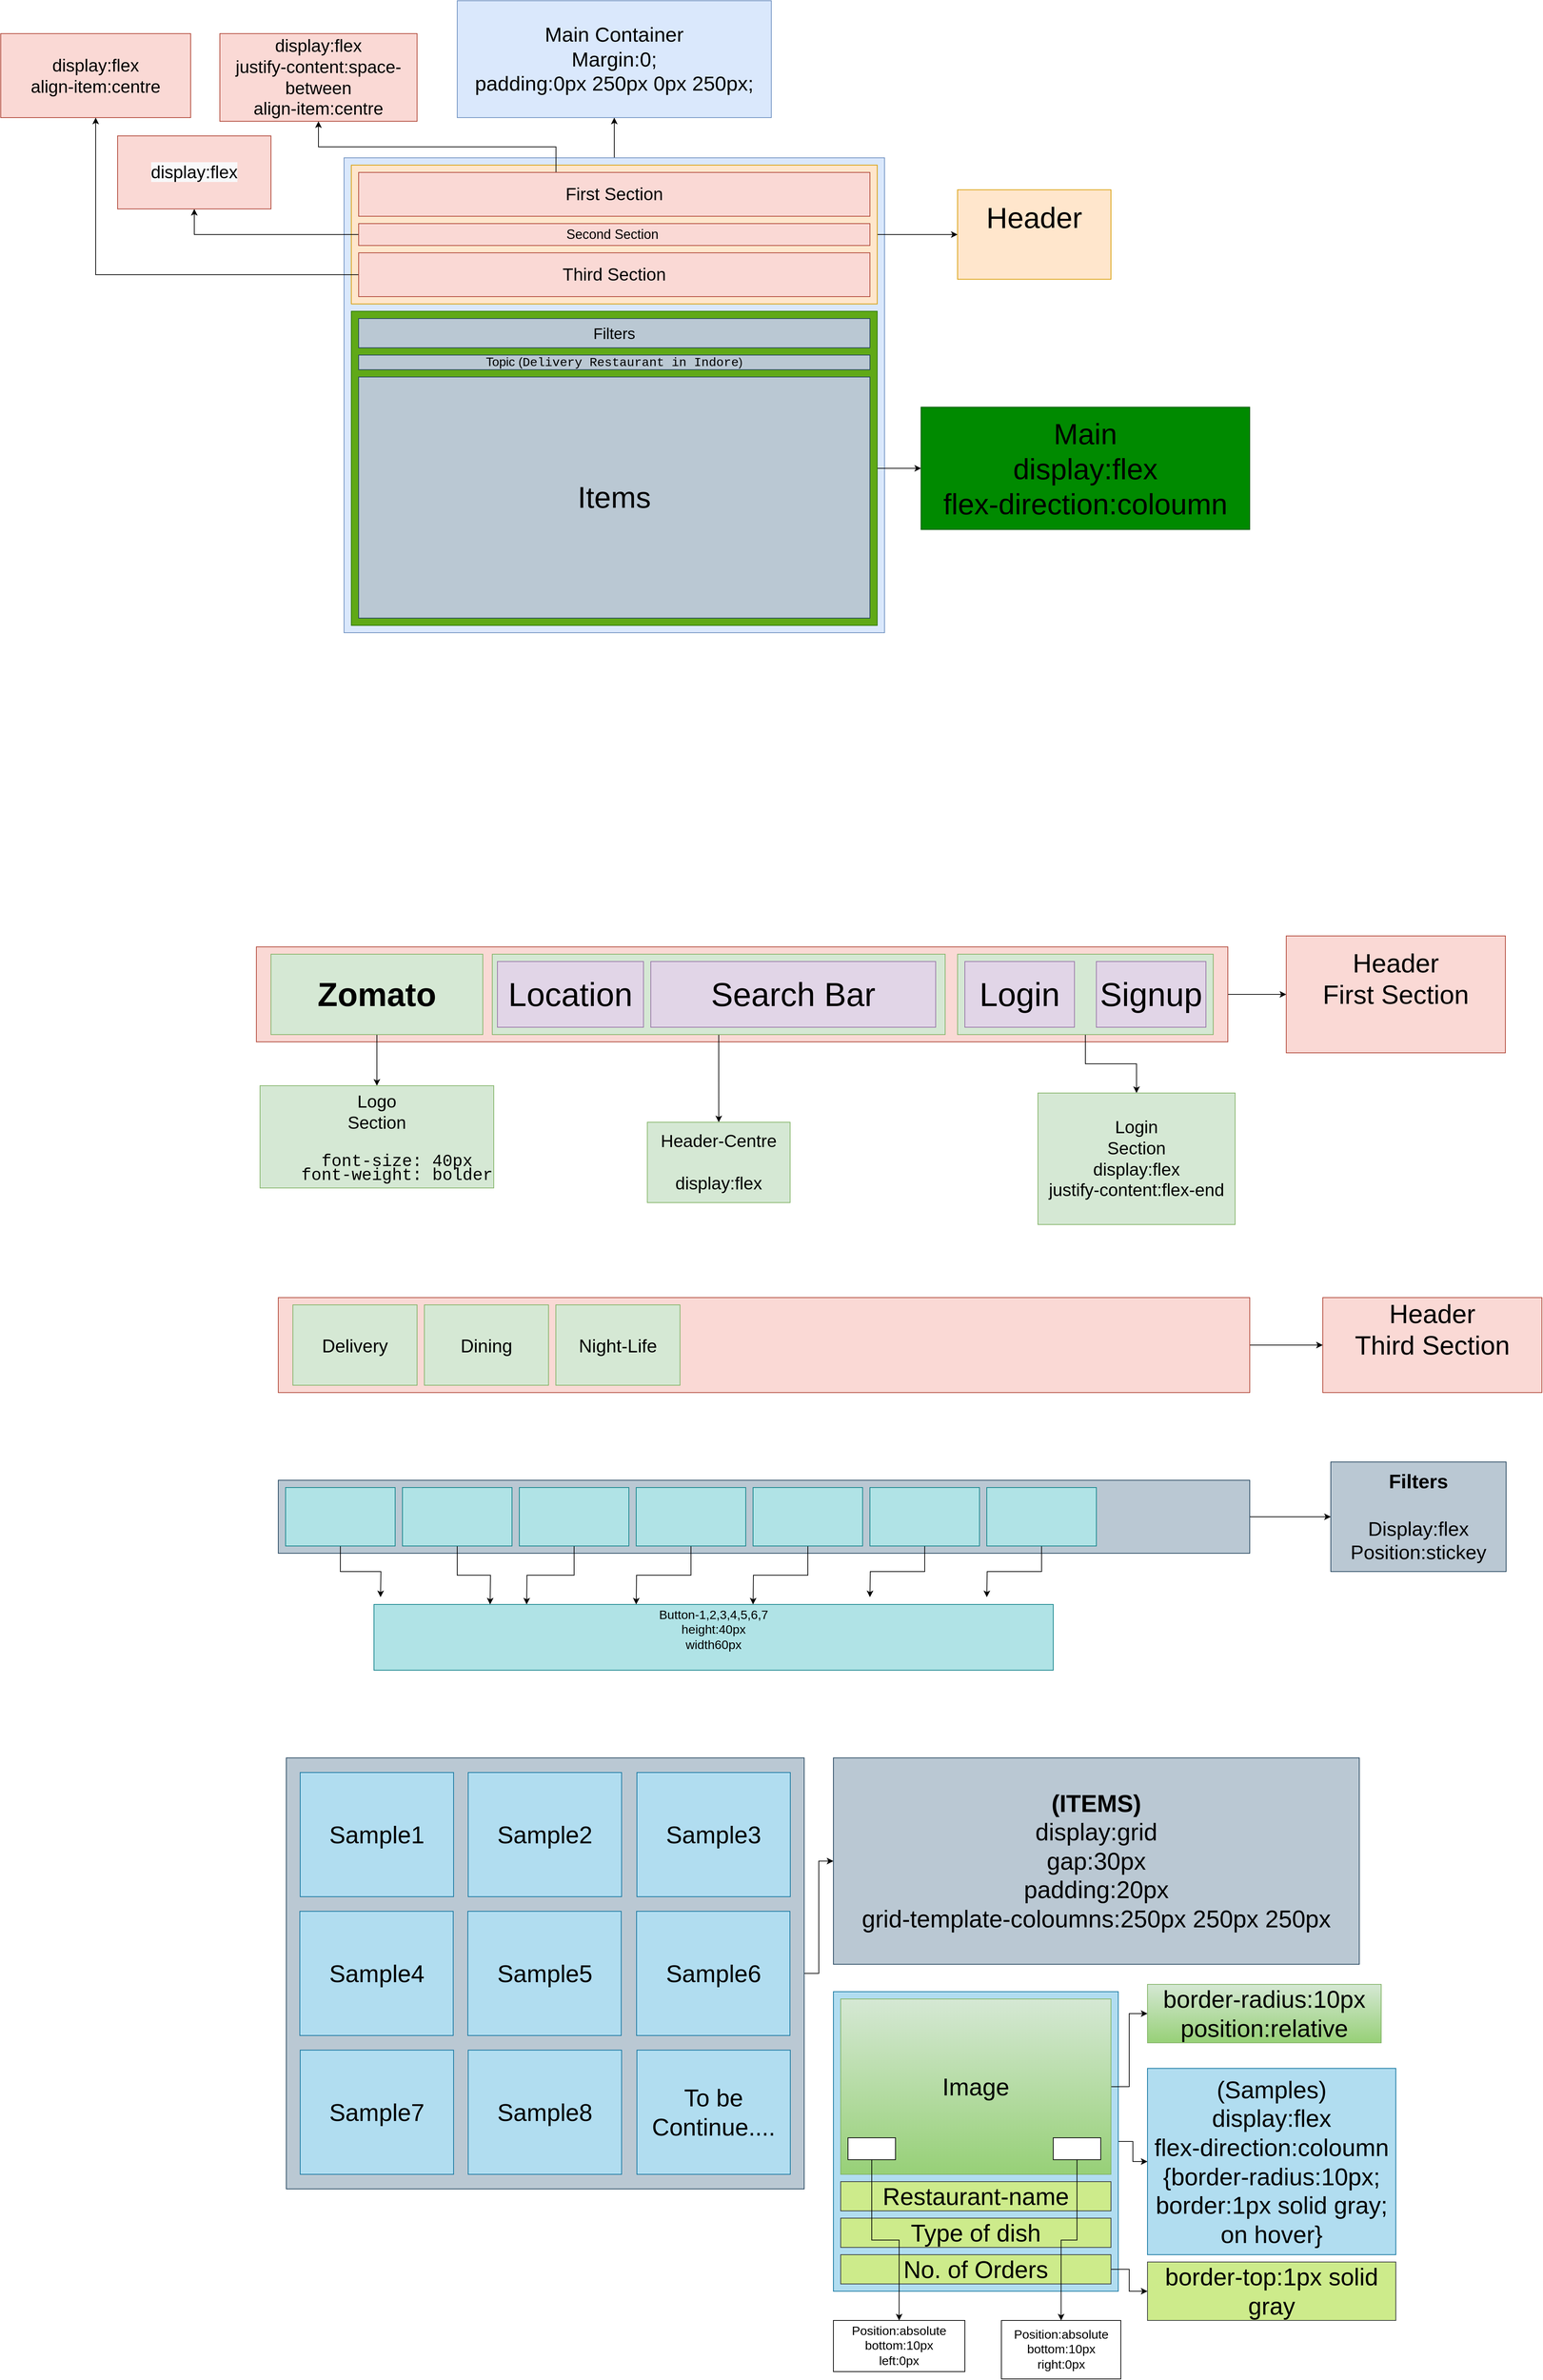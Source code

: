 <mxfile version="18.0.1" type="device"><diagram id="I2g7w4aTYmv8-tsleZh8" name="Page-1"><mxGraphModel dx="2402" dy="1911" grid="1" gridSize="10" guides="1" tooltips="1" connect="1" arrows="1" fold="1" page="1" pageScale="1" pageWidth="850" pageHeight="1100" math="0" shadow="0"><root><mxCell id="0"/><mxCell id="1" parent="0"/><mxCell id="k0lRmJQvDt0-P88YfrCd-26" value="" style="edgeStyle=orthogonalEdgeStyle;rounded=0;orthogonalLoop=1;jettySize=auto;html=1;fontSize=40;" parent="1" source="k0lRmJQvDt0-P88YfrCd-1" target="k0lRmJQvDt0-P88YfrCd-25" edge="1"><mxGeometry relative="1" as="geometry"/></mxCell><mxCell id="k0lRmJQvDt0-P88YfrCd-1" value="" style="rounded=0;whiteSpace=wrap;html=1;fillColor=#dae8fc;strokeColor=#6c8ebf;" parent="1" vertex="1"><mxGeometry x="170" y="110" width="740" height="650" as="geometry"/></mxCell><mxCell id="k0lRmJQvDt0-P88YfrCd-22" value="" style="edgeStyle=orthogonalEdgeStyle;rounded=0;orthogonalLoop=1;jettySize=auto;html=1;fontSize=40;" parent="1" source="k0lRmJQvDt0-P88YfrCd-2" target="k0lRmJQvDt0-P88YfrCd-21" edge="1"><mxGeometry relative="1" as="geometry"/></mxCell><mxCell id="k0lRmJQvDt0-P88YfrCd-2" value="" style="rounded=0;whiteSpace=wrap;html=1;fillColor=#ffe6cc;strokeColor=#d79b00;" parent="1" vertex="1"><mxGeometry x="180" y="120" width="720" height="190" as="geometry"/></mxCell><mxCell id="k0lRmJQvDt0-P88YfrCd-18" value="" style="edgeStyle=orthogonalEdgeStyle;rounded=0;orthogonalLoop=1;jettySize=auto;html=1;fontSize=40;" parent="1" source="k0lRmJQvDt0-P88YfrCd-3" target="k0lRmJQvDt0-P88YfrCd-17" edge="1"><mxGeometry relative="1" as="geometry"/></mxCell><mxCell id="k0lRmJQvDt0-P88YfrCd-3" value="" style="rounded=0;whiteSpace=wrap;html=1;fillColor=#60a917;strokeColor=#2D7600;fontColor=#ffffff;" parent="1" vertex="1"><mxGeometry x="180" y="320" width="720" height="430" as="geometry"/></mxCell><mxCell id="b_fzYCE3SWWyW0oN0Fh3-9" value="" style="edgeStyle=orthogonalEdgeStyle;rounded=0;orthogonalLoop=1;jettySize=auto;html=1;fontSize=24;exitX=0.386;exitY=0;exitDx=0;exitDy=0;exitPerimeter=0;" parent="1" source="k0lRmJQvDt0-P88YfrCd-6" target="b_fzYCE3SWWyW0oN0Fh3-8" edge="1"><mxGeometry relative="1" as="geometry"/></mxCell><mxCell id="k0lRmJQvDt0-P88YfrCd-6" value="&lt;span style=&quot;font-size: 24px&quot;&gt;First Section&lt;/span&gt;" style="rounded=0;whiteSpace=wrap;html=1;fillColor=#fad9d5;strokeColor=#ae4132;" parent="1" vertex="1"><mxGeometry x="190" y="130" width="700" height="60" as="geometry"/></mxCell><mxCell id="b_fzYCE3SWWyW0oN0Fh3-11" value="" style="edgeStyle=orthogonalEdgeStyle;rounded=0;orthogonalLoop=1;jettySize=auto;html=1;fontSize=24;" parent="1" source="k0lRmJQvDt0-P88YfrCd-7" target="b_fzYCE3SWWyW0oN0Fh3-10" edge="1"><mxGeometry relative="1" as="geometry"/></mxCell><mxCell id="k0lRmJQvDt0-P88YfrCd-7" value="&lt;font style=&quot;font-size: 18px&quot;&gt;Second Section&amp;nbsp;&lt;/font&gt;" style="rounded=0;whiteSpace=wrap;html=1;fillColor=#fad9d5;strokeColor=#ae4132;" parent="1" vertex="1"><mxGeometry x="190" y="200" width="700" height="30" as="geometry"/></mxCell><mxCell id="b_fzYCE3SWWyW0oN0Fh3-13" value="" style="edgeStyle=orthogonalEdgeStyle;rounded=0;orthogonalLoop=1;jettySize=auto;html=1;fontSize=24;" parent="1" source="k0lRmJQvDt0-P88YfrCd-8" target="b_fzYCE3SWWyW0oN0Fh3-12" edge="1"><mxGeometry relative="1" as="geometry"/></mxCell><mxCell id="k0lRmJQvDt0-P88YfrCd-8" value="&lt;span style=&quot;font-size: 24px&quot;&gt;Third Section&lt;/span&gt;" style="rounded=0;whiteSpace=wrap;html=1;fillColor=#fad9d5;strokeColor=#ae4132;" parent="1" vertex="1"><mxGeometry x="190" y="240" width="700" height="60" as="geometry"/></mxCell><mxCell id="k0lRmJQvDt0-P88YfrCd-9" value="&lt;span style=&quot;font-size: 21px&quot;&gt;Filters&lt;/span&gt;" style="rounded=0;whiteSpace=wrap;html=1;fillColor=#bac8d3;strokeColor=#23445d;" parent="1" vertex="1"><mxGeometry x="190" y="330" width="700" height="40" as="geometry"/></mxCell><mxCell id="k0lRmJQvDt0-P88YfrCd-10" value="&lt;font style=&quot;font-size: 17px&quot;&gt;Topic (&lt;span style=&quot;font-family: &amp;#34;consolas&amp;#34; , &amp;#34;courier new&amp;#34; , monospace&quot;&gt;Delivery Restaurant in Indore&lt;/span&gt;&lt;/font&gt;&lt;span style=&quot;font-size: 16px&quot;&gt;)&lt;/span&gt;" style="rounded=0;whiteSpace=wrap;html=1;fillColor=#bac8d3;strokeColor=#23445d;" parent="1" vertex="1"><mxGeometry x="190" y="380" width="700" height="20" as="geometry"/></mxCell><mxCell id="k0lRmJQvDt0-P88YfrCd-11" value="&lt;font style=&quot;font-size: 41px&quot;&gt;Items&lt;/font&gt;" style="rounded=0;whiteSpace=wrap;html=1;fillColor=#bac8d3;strokeColor=#23445d;" parent="1" vertex="1"><mxGeometry x="190" y="410" width="700" height="330" as="geometry"/></mxCell><mxCell id="k0lRmJQvDt0-P88YfrCd-17" value="&lt;span style=&quot;font-size: 40px&quot;&gt;&lt;font color=&quot;#000000&quot;&gt;Main&lt;br&gt;display:flex&lt;br&gt;flex-direction:coloumn&lt;/font&gt;&lt;br&gt;&lt;/span&gt;" style="whiteSpace=wrap;html=1;fillColor=#008a00;strokeColor=#005700;rounded=0;fontColor=#ffffff;" parent="1" vertex="1"><mxGeometry x="960" y="451.25" width="450" height="167.5" as="geometry"/></mxCell><mxCell id="k0lRmJQvDt0-P88YfrCd-21" value="&lt;span style=&quot;font-size: 40px&quot;&gt;Header&lt;br&gt;&lt;/span&gt;&lt;span style=&quot;font-size: 40px&quot;&gt;&lt;br&gt;&lt;/span&gt;" style="whiteSpace=wrap;html=1;fillColor=#ffe6cc;strokeColor=#d79b00;rounded=0;" parent="1" vertex="1"><mxGeometry x="1010" y="153.75" width="210" height="122.5" as="geometry"/></mxCell><mxCell id="k0lRmJQvDt0-P88YfrCd-25" value="&lt;span style=&quot;font-size: 28px&quot;&gt;Main Container&lt;br&gt;Margin:0;&lt;br&gt;padding:0px 250px 0px 250px;&lt;br&gt;&lt;/span&gt;" style="whiteSpace=wrap;html=1;fillColor=#dae8fc;strokeColor=#6c8ebf;rounded=0;" parent="1" vertex="1"><mxGeometry x="325" y="-105" width="430" height="160" as="geometry"/></mxCell><mxCell id="b_fzYCE3SWWyW0oN0Fh3-8" value="&lt;span style=&quot;font-size: 24px&quot;&gt;display:flex&lt;br&gt;justify-content:space-between&lt;br&gt;align-item:centre&lt;br&gt;&lt;/span&gt;" style="whiteSpace=wrap;html=1;fillColor=#fad9d5;strokeColor=#ae4132;rounded=0;" parent="1" vertex="1"><mxGeometry y="-60" width="270" height="120" as="geometry"/></mxCell><mxCell id="b_fzYCE3SWWyW0oN0Fh3-10" value="&#10;&#10;&lt;span style=&quot;color: rgb(0, 0, 0); font-family: helvetica; font-size: 24px; font-style: normal; font-weight: 400; letter-spacing: normal; text-align: center; text-indent: 0px; text-transform: none; word-spacing: 0px; background-color: rgb(248, 249, 250); display: inline; float: none;&quot;&gt;display:flex&lt;/span&gt;&#10;&#10;" style="whiteSpace=wrap;html=1;fillColor=#fad9d5;strokeColor=#ae4132;rounded=0;" parent="1" vertex="1"><mxGeometry x="-140" y="80" width="210" height="100" as="geometry"/></mxCell><mxCell id="b_fzYCE3SWWyW0oN0Fh3-12" value="&lt;span style=&quot;font-size: 24px&quot;&gt;display:flex&lt;br&gt;align-item:centre&lt;br&gt;&lt;/span&gt;" style="whiteSpace=wrap;html=1;fillColor=#fad9d5;strokeColor=#ae4132;rounded=0;" parent="1" vertex="1"><mxGeometry x="-300" y="-60" width="260" height="115" as="geometry"/></mxCell><mxCell id="b_fzYCE3SWWyW0oN0Fh3-19" value="" style="edgeStyle=orthogonalEdgeStyle;rounded=0;orthogonalLoop=1;jettySize=auto;html=1;fontSize=24;" parent="1" source="b_fzYCE3SWWyW0oN0Fh3-14" target="b_fzYCE3SWWyW0oN0Fh3-18" edge="1"><mxGeometry relative="1" as="geometry"/></mxCell><mxCell id="b_fzYCE3SWWyW0oN0Fh3-14" value="&lt;span style=&quot;font-size: 24px&quot;&gt;First Section&lt;/span&gt;" style="rounded=0;whiteSpace=wrap;html=1;fillColor=#fad9d5;strokeColor=#ae4132;" parent="1" vertex="1"><mxGeometry x="50" y="1190" width="1330" height="130" as="geometry"/></mxCell><mxCell id="b_fzYCE3SWWyW0oN0Fh3-25" value="" style="edgeStyle=orthogonalEdgeStyle;rounded=0;orthogonalLoop=1;jettySize=auto;html=1;fontSize=36;" parent="1" source="b_fzYCE3SWWyW0oN0Fh3-15" target="b_fzYCE3SWWyW0oN0Fh3-24" edge="1"><mxGeometry relative="1" as="geometry"/></mxCell><mxCell id="b_fzYCE3SWWyW0oN0Fh3-15" value="&lt;b&gt;&lt;font style=&quot;font-size: 45px&quot;&gt;Zomato&lt;/font&gt;&lt;/b&gt;" style="rounded=0;whiteSpace=wrap;html=1;fontSize=24;fillColor=#d5e8d4;strokeColor=#82b366;" parent="1" vertex="1"><mxGeometry x="70" y="1200" width="290" height="110" as="geometry"/></mxCell><mxCell id="b_fzYCE3SWWyW0oN0Fh3-23" value="" style="edgeStyle=orthogonalEdgeStyle;rounded=0;orthogonalLoop=1;jettySize=auto;html=1;fontSize=36;" parent="1" source="b_fzYCE3SWWyW0oN0Fh3-16" target="b_fzYCE3SWWyW0oN0Fh3-22" edge="1"><mxGeometry relative="1" as="geometry"/></mxCell><mxCell id="b_fzYCE3SWWyW0oN0Fh3-16" value="" style="rounded=0;whiteSpace=wrap;html=1;fontSize=24;fillColor=#d5e8d4;strokeColor=#82b366;" parent="1" vertex="1"><mxGeometry x="373" y="1200" width="620" height="110" as="geometry"/></mxCell><mxCell id="b_fzYCE3SWWyW0oN0Fh3-21" value="" style="edgeStyle=orthogonalEdgeStyle;rounded=0;orthogonalLoop=1;jettySize=auto;html=1;fontSize=36;" parent="1" source="b_fzYCE3SWWyW0oN0Fh3-17" target="b_fzYCE3SWWyW0oN0Fh3-20" edge="1"><mxGeometry relative="1" as="geometry"/></mxCell><mxCell id="b_fzYCE3SWWyW0oN0Fh3-17" value="" style="rounded=0;whiteSpace=wrap;html=1;fontSize=24;fillColor=#d5e8d4;strokeColor=#82b366;" parent="1" vertex="1"><mxGeometry x="1010" y="1200" width="350" height="110" as="geometry"/></mxCell><mxCell id="b_fzYCE3SWWyW0oN0Fh3-18" value="&lt;font style=&quot;font-size: 36px&quot;&gt;Header&lt;br&gt;First Section&lt;br&gt;&lt;br&gt;&lt;/font&gt;" style="whiteSpace=wrap;html=1;fillColor=#fad9d5;strokeColor=#ae4132;rounded=0;" parent="1" vertex="1"><mxGeometry x="1460" y="1175" width="300" height="160" as="geometry"/></mxCell><mxCell id="b_fzYCE3SWWyW0oN0Fh3-20" value="&lt;span&gt;Login&lt;br&gt;Section&lt;br&gt;display:flex&lt;br&gt;justify-content:flex-end&lt;br&gt;&lt;/span&gt;" style="whiteSpace=wrap;html=1;fontSize=24;fillColor=#d5e8d4;strokeColor=#82b366;rounded=0;" parent="1" vertex="1"><mxGeometry x="1120" y="1390" width="270" height="180" as="geometry"/></mxCell><mxCell id="b_fzYCE3SWWyW0oN0Fh3-22" value="&lt;span&gt;Header-Centre&lt;br&gt;&lt;br&gt;display:flex&lt;br&gt;&lt;/span&gt;" style="whiteSpace=wrap;html=1;fontSize=24;fillColor=#d5e8d4;strokeColor=#82b366;rounded=0;" parent="1" vertex="1"><mxGeometry x="585.25" y="1430" width="195.5" height="110" as="geometry"/></mxCell><mxCell id="b_fzYCE3SWWyW0oN0Fh3-24" value="Logo&lt;br&gt;Section&lt;br&gt;&lt;font style=&quot;font-size: 23px&quot;&gt;&lt;br&gt;&lt;/font&gt;&lt;div style=&quot;font-family: &amp;#34;consolas&amp;#34; , &amp;#34;courier new&amp;#34; , monospace ; line-height: 19px ; font-size: 23px&quot;&gt;&lt;div&gt;&lt;/div&gt;&lt;div&gt;&lt;font style=&quot;font-size: 23px&quot;&gt;&amp;nbsp; &amp;nbsp; font-size: 40px&lt;/font&gt;&lt;/div&gt;&lt;div&gt;&lt;font style=&quot;font-size: 23px&quot;&gt;&amp;nbsp; &amp;nbsp; font-weight: bolder&lt;/font&gt;&lt;/div&gt;&lt;/div&gt;" style="whiteSpace=wrap;html=1;fontSize=24;fillColor=#d5e8d4;strokeColor=#82b366;rounded=0;" parent="1" vertex="1"><mxGeometry x="55" y="1380" width="320" height="140" as="geometry"/></mxCell><mxCell id="b_fzYCE3SWWyW0oN0Fh3-26" value="Location" style="rounded=0;whiteSpace=wrap;html=1;fontSize=45;fillColor=#e1d5e7;strokeColor=#9673a6;" parent="1" vertex="1"><mxGeometry x="380" y="1210" width="200" height="90" as="geometry"/></mxCell><mxCell id="b_fzYCE3SWWyW0oN0Fh3-27" value="Search Bar" style="rounded=0;whiteSpace=wrap;html=1;fontSize=45;fillColor=#e1d5e7;strokeColor=#9673a6;" parent="1" vertex="1"><mxGeometry x="590" y="1210" width="390" height="90" as="geometry"/></mxCell><mxCell id="b_fzYCE3SWWyW0oN0Fh3-28" value="Login" style="rounded=0;whiteSpace=wrap;html=1;fontSize=45;fillColor=#e1d5e7;strokeColor=#9673a6;" parent="1" vertex="1"><mxGeometry x="1020" y="1210" width="150" height="90" as="geometry"/></mxCell><mxCell id="b_fzYCE3SWWyW0oN0Fh3-29" value="Signup" style="rounded=0;whiteSpace=wrap;html=1;fontSize=45;fillColor=#e1d5e7;strokeColor=#9673a6;" parent="1" vertex="1"><mxGeometry x="1200" y="1210" width="150" height="90" as="geometry"/></mxCell><mxCell id="b_fzYCE3SWWyW0oN0Fh3-31" value="" style="edgeStyle=orthogonalEdgeStyle;rounded=0;orthogonalLoop=1;jettySize=auto;html=1;fontSize=24;" parent="1" edge="1"><mxGeometry relative="1" as="geometry"><mxPoint x="1467.5" y="1705" as="targetPoint"/></mxGeometry></mxCell><mxCell id="b_fzYCE3SWWyW0oN0Fh3-34" value="" style="edgeStyle=orthogonalEdgeStyle;rounded=0;orthogonalLoop=1;jettySize=auto;html=1;fontSize=24;" parent="1" source="b_fzYCE3SWWyW0oN0Fh3-35" target="b_fzYCE3SWWyW0oN0Fh3-36" edge="1"><mxGeometry relative="1" as="geometry"/></mxCell><mxCell id="b_fzYCE3SWWyW0oN0Fh3-35" value="" style="rounded=0;whiteSpace=wrap;html=1;fillColor=#fad9d5;strokeColor=#ae4132;" parent="1" vertex="1"><mxGeometry x="80" y="1670" width="1330" height="130" as="geometry"/></mxCell><mxCell id="b_fzYCE3SWWyW0oN0Fh3-36" value="&lt;font style=&quot;font-size: 36px&quot;&gt;Header&lt;br&gt;Third Section&lt;br&gt;&lt;br&gt;&lt;/font&gt;" style="whiteSpace=wrap;html=1;fillColor=#fad9d5;strokeColor=#ae4132;rounded=0;" parent="1" vertex="1"><mxGeometry x="1510" y="1670" width="300" height="130" as="geometry"/></mxCell><mxCell id="b_fzYCE3SWWyW0oN0Fh3-37" value="Delivery" style="rounded=0;whiteSpace=wrap;html=1;labelBackgroundColor=none;fontSize=25;fillColor=#d5e8d4;strokeColor=#82b366;" parent="1" vertex="1"><mxGeometry x="100" y="1680" width="170" height="110" as="geometry"/></mxCell><mxCell id="b_fzYCE3SWWyW0oN0Fh3-38" value="Dining" style="rounded=0;whiteSpace=wrap;html=1;labelBackgroundColor=none;fontSize=25;fillColor=#d5e8d4;strokeColor=#82b366;" parent="1" vertex="1"><mxGeometry x="280" y="1680" width="170" height="110" as="geometry"/></mxCell><mxCell id="b_fzYCE3SWWyW0oN0Fh3-39" value="Night-Life" style="rounded=0;whiteSpace=wrap;html=1;labelBackgroundColor=none;fontSize=25;fillColor=#d5e8d4;strokeColor=#82b366;" parent="1" vertex="1"><mxGeometry x="460" y="1680" width="170" height="110" as="geometry"/></mxCell><mxCell id="b_fzYCE3SWWyW0oN0Fh3-43" value="" style="edgeStyle=orthogonalEdgeStyle;rounded=0;orthogonalLoop=1;jettySize=auto;html=1;fontSize=25;fontColor=#000000;" parent="1" source="b_fzYCE3SWWyW0oN0Fh3-41" target="b_fzYCE3SWWyW0oN0Fh3-42" edge="1"><mxGeometry relative="1" as="geometry"/></mxCell><mxCell id="b_fzYCE3SWWyW0oN0Fh3-41" value="" style="rounded=0;whiteSpace=wrap;html=1;labelBackgroundColor=none;fontSize=25;fillColor=#bac8d3;strokeColor=#23445d;" parent="1" vertex="1"><mxGeometry x="80" y="1920" width="1330" height="100" as="geometry"/></mxCell><mxCell id="b_fzYCE3SWWyW0oN0Fh3-42" value="&lt;font style=&quot;font-size: 27px&quot;&gt;&lt;b&gt;Filters&lt;/b&gt;&lt;br&gt;&lt;br&gt;Display:flex&lt;br&gt;Position:stickey&lt;br&gt;&lt;/font&gt;" style="whiteSpace=wrap;html=1;fontSize=25;fillColor=#bac8d3;strokeColor=#23445d;rounded=0;labelBackgroundColor=none;" parent="1" vertex="1"><mxGeometry x="1521" y="1895" width="240" height="150" as="geometry"/></mxCell><mxCell id="b_fzYCE3SWWyW0oN0Fh3-60" style="edgeStyle=orthogonalEdgeStyle;rounded=0;orthogonalLoop=1;jettySize=auto;html=1;fontSize=17;fontColor=#000000;" parent="1" source="b_fzYCE3SWWyW0oN0Fh3-44" edge="1"><mxGeometry relative="1" as="geometry"><mxPoint x="220" y="2080" as="targetPoint"/></mxGeometry></mxCell><mxCell id="b_fzYCE3SWWyW0oN0Fh3-44" value="" style="rounded=0;whiteSpace=wrap;html=1;labelBackgroundColor=none;fontSize=17;fillColor=#b0e3e6;strokeColor=#0e8088;" parent="1" vertex="1"><mxGeometry x="90" y="1930" width="150" height="80" as="geometry"/></mxCell><mxCell id="b_fzYCE3SWWyW0oN0Fh3-54" style="edgeStyle=orthogonalEdgeStyle;rounded=0;orthogonalLoop=1;jettySize=auto;html=1;fontSize=17;fontColor=#000000;" parent="1" source="b_fzYCE3SWWyW0oN0Fh3-45" edge="1"><mxGeometry relative="1" as="geometry"><mxPoint x="370" y="2090" as="targetPoint"/></mxGeometry></mxCell><mxCell id="b_fzYCE3SWWyW0oN0Fh3-45" value="" style="rounded=0;whiteSpace=wrap;html=1;labelBackgroundColor=none;fontSize=17;fillColor=#b0e3e6;strokeColor=#0e8088;" parent="1" vertex="1"><mxGeometry x="250" y="1930" width="150" height="80" as="geometry"/></mxCell><mxCell id="b_fzYCE3SWWyW0oN0Fh3-55" style="edgeStyle=orthogonalEdgeStyle;rounded=0;orthogonalLoop=1;jettySize=auto;html=1;fontSize=17;fontColor=#000000;" parent="1" source="b_fzYCE3SWWyW0oN0Fh3-46" edge="1"><mxGeometry relative="1" as="geometry"><mxPoint x="420" y="2090" as="targetPoint"/></mxGeometry></mxCell><mxCell id="b_fzYCE3SWWyW0oN0Fh3-46" value="" style="rounded=0;whiteSpace=wrap;html=1;labelBackgroundColor=none;fontSize=17;fillColor=#b0e3e6;strokeColor=#0e8088;" parent="1" vertex="1"><mxGeometry x="410" y="1930" width="150" height="80" as="geometry"/></mxCell><mxCell id="b_fzYCE3SWWyW0oN0Fh3-56" style="edgeStyle=orthogonalEdgeStyle;rounded=0;orthogonalLoop=1;jettySize=auto;html=1;fontSize=17;fontColor=#000000;" parent="1" source="b_fzYCE3SWWyW0oN0Fh3-47" edge="1"><mxGeometry relative="1" as="geometry"><mxPoint x="570" y="2090" as="targetPoint"/></mxGeometry></mxCell><mxCell id="b_fzYCE3SWWyW0oN0Fh3-47" value="" style="rounded=0;whiteSpace=wrap;html=1;labelBackgroundColor=none;fontSize=17;fillColor=#b0e3e6;strokeColor=#0e8088;" parent="1" vertex="1"><mxGeometry x="570" y="1930" width="150" height="80" as="geometry"/></mxCell><mxCell id="b_fzYCE3SWWyW0oN0Fh3-57" style="edgeStyle=orthogonalEdgeStyle;rounded=0;orthogonalLoop=1;jettySize=auto;html=1;fontSize=17;fontColor=#000000;" parent="1" source="b_fzYCE3SWWyW0oN0Fh3-48" edge="1"><mxGeometry relative="1" as="geometry"><mxPoint x="730" y="2090" as="targetPoint"/></mxGeometry></mxCell><mxCell id="b_fzYCE3SWWyW0oN0Fh3-48" value="" style="rounded=0;whiteSpace=wrap;html=1;labelBackgroundColor=none;fontSize=17;fillColor=#b0e3e6;strokeColor=#0e8088;" parent="1" vertex="1"><mxGeometry x="730" y="1930" width="150" height="80" as="geometry"/></mxCell><mxCell id="b_fzYCE3SWWyW0oN0Fh3-58" style="edgeStyle=orthogonalEdgeStyle;rounded=0;orthogonalLoop=1;jettySize=auto;html=1;fontSize=17;fontColor=#000000;" parent="1" source="b_fzYCE3SWWyW0oN0Fh3-49" edge="1"><mxGeometry relative="1" as="geometry"><mxPoint x="890" y="2080" as="targetPoint"/></mxGeometry></mxCell><mxCell id="b_fzYCE3SWWyW0oN0Fh3-49" value="" style="rounded=0;whiteSpace=wrap;html=1;labelBackgroundColor=none;fontSize=17;fillColor=#b0e3e6;strokeColor=#0e8088;" parent="1" vertex="1"><mxGeometry x="890" y="1930" width="150" height="80" as="geometry"/></mxCell><mxCell id="b_fzYCE3SWWyW0oN0Fh3-59" style="edgeStyle=orthogonalEdgeStyle;rounded=0;orthogonalLoop=1;jettySize=auto;html=1;fontSize=17;fontColor=#000000;" parent="1" source="b_fzYCE3SWWyW0oN0Fh3-50" edge="1"><mxGeometry relative="1" as="geometry"><mxPoint x="1050" y="2080" as="targetPoint"/></mxGeometry></mxCell><mxCell id="b_fzYCE3SWWyW0oN0Fh3-50" value="" style="rounded=0;whiteSpace=wrap;html=1;labelBackgroundColor=none;fontSize=17;fillColor=#b0e3e6;strokeColor=#0e8088;" parent="1" vertex="1"><mxGeometry x="1050" y="1930" width="150" height="80" as="geometry"/></mxCell><mxCell id="b_fzYCE3SWWyW0oN0Fh3-51" value="Button-1,2,3,4,5,6,7&lt;br&gt;height:40px&lt;br&gt;width60px&lt;br&gt;&lt;span style=&quot;color: rgba(0 , 0 , 0 , 0) ; font-family: monospace ; font-size: 0px&quot;&gt;he%3CmxGraphModel%3E%3Croot%3E%3CmxCell%20id%3D%220%22%2F%3E%3CmxCell%20id%3D%221%22%20parent%3D%220%22%2F%3E%3CmxCell%20id%3D%222%22%20value%3D%22%22%20style%3D%22rounded%3D0%3BwhiteSpace%3Dwrap%3Bhtml%3D1%3BlabelBackgroundColor%3Dnone%3BfontSize%3D17%3BfillColor%3D%23b0e3e6%3BstrokeColor%3D%230e8088%3B%22%20vertex%3D%221%22%20parent%3D%221%22%3E%3CmxGeometry%20x%3D%2290%22%20y%3D%221930%22%20width%3D%22150%22%20height%3D%2280%22%20as%3D%22geometry%22%2F%3E%3C%2FmxCell%3E%3C%2Froot%3E%3C%2FmxGraphModel%3E,12&lt;/span&gt;" style="rounded=0;whiteSpace=wrap;html=1;labelBackgroundColor=none;fontSize=17;fillColor=#b0e3e6;strokeColor=#0e8088;" parent="1" vertex="1"><mxGeometry x="211" y="2090" width="930" height="90" as="geometry"/></mxCell><mxCell id="b_fzYCE3SWWyW0oN0Fh3-63" value="" style="edgeStyle=orthogonalEdgeStyle;rounded=0;orthogonalLoop=1;jettySize=auto;html=1;fontSize=17;fontColor=#000000;" parent="1" source="b_fzYCE3SWWyW0oN0Fh3-61" target="b_fzYCE3SWWyW0oN0Fh3-62" edge="1"><mxGeometry relative="1" as="geometry"/></mxCell><mxCell id="b_fzYCE3SWWyW0oN0Fh3-61" value="" style="rounded=0;whiteSpace=wrap;html=1;labelBackgroundColor=none;fontSize=17;fillColor=#bac8d3;strokeColor=#23445d;" parent="1" vertex="1"><mxGeometry x="91" y="2300" width="709" height="590" as="geometry"/></mxCell><mxCell id="b_fzYCE3SWWyW0oN0Fh3-62" value="&lt;font style=&quot;font-size: 33px&quot;&gt;&lt;b&gt;(ITEMS)&lt;/b&gt;&lt;br&gt;display:grid&lt;br&gt;gap:30px&lt;br&gt;padding:20px&lt;br&gt;grid-template-coloumns:250px 250px 250px&lt;br&gt;&lt;/font&gt;" style="whiteSpace=wrap;html=1;fontSize=17;fillColor=#bac8d3;strokeColor=#23445d;rounded=0;labelBackgroundColor=none;" parent="1" vertex="1"><mxGeometry x="840" y="2300" width="720" height="282.5" as="geometry"/></mxCell><mxCell id="b_fzYCE3SWWyW0oN0Fh3-64" value="Sample1" style="rounded=0;whiteSpace=wrap;html=1;labelBackgroundColor=none;fontSize=33;fillColor=#b1ddf0;strokeColor=#10739e;" parent="1" vertex="1"><mxGeometry x="110" y="2320" width="210" height="170" as="geometry"/></mxCell><mxCell id="b_fzYCE3SWWyW0oN0Fh3-66" value="&lt;span&gt;Sample2&lt;/span&gt;" style="rounded=0;whiteSpace=wrap;html=1;labelBackgroundColor=none;fontSize=33;fillColor=#b1ddf0;strokeColor=#10739e;" parent="1" vertex="1"><mxGeometry x="340" y="2320" width="210" height="170" as="geometry"/></mxCell><mxCell id="b_fzYCE3SWWyW0oN0Fh3-67" value="&lt;span&gt;Sample3&lt;/span&gt;" style="rounded=0;whiteSpace=wrap;html=1;labelBackgroundColor=none;fontSize=33;fillColor=#b1ddf0;strokeColor=#10739e;" parent="1" vertex="1"><mxGeometry x="571" y="2320" width="210" height="170" as="geometry"/></mxCell><mxCell id="b_fzYCE3SWWyW0oN0Fh3-68" value="&lt;span&gt;Sample4&lt;/span&gt;" style="rounded=0;whiteSpace=wrap;html=1;labelBackgroundColor=none;fontSize=33;fillColor=#b1ddf0;strokeColor=#10739e;" parent="1" vertex="1"><mxGeometry x="109.5" y="2510" width="210" height="170" as="geometry"/></mxCell><mxCell id="b_fzYCE3SWWyW0oN0Fh3-69" value="&lt;span&gt;Sample5&lt;/span&gt;" style="rounded=0;whiteSpace=wrap;html=1;labelBackgroundColor=none;fontSize=33;fillColor=#b1ddf0;strokeColor=#10739e;" parent="1" vertex="1"><mxGeometry x="339.5" y="2510" width="210" height="170" as="geometry"/></mxCell><mxCell id="b_fzYCE3SWWyW0oN0Fh3-70" value="&lt;span&gt;Sample6&lt;/span&gt;" style="rounded=0;whiteSpace=wrap;html=1;labelBackgroundColor=none;fontSize=33;fillColor=#b1ddf0;strokeColor=#10739e;" parent="1" vertex="1"><mxGeometry x="570.5" y="2510" width="210" height="170" as="geometry"/></mxCell><mxCell id="b_fzYCE3SWWyW0oN0Fh3-71" value="&lt;span&gt;Sample7&lt;/span&gt;" style="rounded=0;whiteSpace=wrap;html=1;labelBackgroundColor=none;fontSize=33;fillColor=#b1ddf0;strokeColor=#10739e;" parent="1" vertex="1"><mxGeometry x="110" y="2700" width="210" height="170" as="geometry"/></mxCell><mxCell id="b_fzYCE3SWWyW0oN0Fh3-72" value="&lt;span&gt;Sample8&lt;/span&gt;" style="rounded=0;whiteSpace=wrap;html=1;labelBackgroundColor=none;fontSize=33;fillColor=#b1ddf0;strokeColor=#10739e;" parent="1" vertex="1"><mxGeometry x="340" y="2700" width="210" height="170" as="geometry"/></mxCell><mxCell id="b_fzYCE3SWWyW0oN0Fh3-73" value="To be Continue...." style="rounded=0;whiteSpace=wrap;html=1;labelBackgroundColor=none;fontSize=33;fillColor=#b1ddf0;strokeColor=#10739e;" parent="1" vertex="1"><mxGeometry x="571" y="2700" width="210" height="170" as="geometry"/></mxCell><mxCell id="b_fzYCE3SWWyW0oN0Fh3-80" value="" style="edgeStyle=orthogonalEdgeStyle;rounded=0;orthogonalLoop=1;jettySize=auto;html=1;fontSize=33;fontColor=#000000;" parent="1" source="b_fzYCE3SWWyW0oN0Fh3-74" target="b_fzYCE3SWWyW0oN0Fh3-79" edge="1"><mxGeometry relative="1" as="geometry"/></mxCell><mxCell id="b_fzYCE3SWWyW0oN0Fh3-74" value="Sample1" style="rounded=0;whiteSpace=wrap;html=1;labelBackgroundColor=none;fontSize=33;fillColor=#b1ddf0;strokeColor=#10739e;" parent="1" vertex="1"><mxGeometry x="840" y="2620" width="390" height="410" as="geometry"/></mxCell><mxCell id="b_fzYCE3SWWyW0oN0Fh3-82" value="" style="edgeStyle=orthogonalEdgeStyle;rounded=0;orthogonalLoop=1;jettySize=auto;html=1;fontSize=33;fontColor=#000000;" parent="1" source="b_fzYCE3SWWyW0oN0Fh3-75" target="b_fzYCE3SWWyW0oN0Fh3-81" edge="1"><mxGeometry relative="1" as="geometry"/></mxCell><mxCell id="b_fzYCE3SWWyW0oN0Fh3-75" value="Image" style="rounded=0;whiteSpace=wrap;html=1;labelBackgroundColor=none;fontSize=33;fillColor=#d5e8d4;strokeColor=#82b366;gradientColor=#97d077;" parent="1" vertex="1"><mxGeometry x="850" y="2630" width="370" height="240" as="geometry"/></mxCell><mxCell id="b_fzYCE3SWWyW0oN0Fh3-76" value="Restaurant-name" style="rounded=0;whiteSpace=wrap;html=1;labelBackgroundColor=none;fontSize=33;fillColor=#cdeb8b;strokeColor=#36393d;" parent="1" vertex="1"><mxGeometry x="850" y="2880" width="370" height="40" as="geometry"/></mxCell><mxCell id="b_fzYCE3SWWyW0oN0Fh3-77" value="Type of dish" style="rounded=0;whiteSpace=wrap;html=1;labelBackgroundColor=none;fontSize=33;fillColor=#cdeb8b;strokeColor=#36393d;" parent="1" vertex="1"><mxGeometry x="850" y="2930" width="370" height="40" as="geometry"/></mxCell><mxCell id="b_fzYCE3SWWyW0oN0Fh3-84" value="" style="edgeStyle=orthogonalEdgeStyle;rounded=0;orthogonalLoop=1;jettySize=auto;html=1;fontSize=33;fontColor=#000000;" parent="1" source="b_fzYCE3SWWyW0oN0Fh3-78" target="b_fzYCE3SWWyW0oN0Fh3-83" edge="1"><mxGeometry relative="1" as="geometry"/></mxCell><mxCell id="b_fzYCE3SWWyW0oN0Fh3-78" value="No. of Orders" style="rounded=0;whiteSpace=wrap;html=1;labelBackgroundColor=none;fontSize=33;fillColor=#cdeb8b;strokeColor=#36393d;" parent="1" vertex="1"><mxGeometry x="850" y="2980" width="370" height="40" as="geometry"/></mxCell><mxCell id="b_fzYCE3SWWyW0oN0Fh3-79" value="(Samples)&lt;br&gt;display:flex&lt;br&gt;flex-direction:coloumn&lt;br&gt;{border-radius:10px;&lt;br&gt;border:1px solid gray; on hover}" style="whiteSpace=wrap;html=1;fontSize=33;fillColor=#b1ddf0;strokeColor=#10739e;rounded=0;labelBackgroundColor=none;" parent="1" vertex="1"><mxGeometry x="1270" y="2725" width="340" height="255" as="geometry"/></mxCell><mxCell id="b_fzYCE3SWWyW0oN0Fh3-81" value="border-radius:10px&lt;br&gt;position:relative" style="whiteSpace=wrap;html=1;fontSize=33;fillColor=#d5e8d4;strokeColor=#82b366;rounded=0;labelBackgroundColor=none;gradientColor=#97d077;" parent="1" vertex="1"><mxGeometry x="1270" y="2610" width="320" height="80" as="geometry"/></mxCell><mxCell id="b_fzYCE3SWWyW0oN0Fh3-83" value="border-top:1px solid gray" style="whiteSpace=wrap;html=1;fontSize=33;fillColor=#cdeb8b;strokeColor=#36393d;rounded=0;labelBackgroundColor=none;" parent="1" vertex="1"><mxGeometry x="1270" y="2990" width="340" height="80" as="geometry"/></mxCell><mxCell id="0YzEbzuOKz5oxICeyvT_-8" value="" style="edgeStyle=orthogonalEdgeStyle;rounded=0;orthogonalLoop=1;jettySize=auto;html=1;fontSize=17;" parent="1" source="0YzEbzuOKz5oxICeyvT_-1" target="0YzEbzuOKz5oxICeyvT_-7" edge="1"><mxGeometry relative="1" as="geometry"/></mxCell><mxCell id="0YzEbzuOKz5oxICeyvT_-1" value="" style="rounded=0;whiteSpace=wrap;html=1;" parent="1" vertex="1"><mxGeometry x="860" y="2820" width="65" height="30" as="geometry"/></mxCell><mxCell id="0YzEbzuOKz5oxICeyvT_-5" value="" style="edgeStyle=orthogonalEdgeStyle;rounded=0;orthogonalLoop=1;jettySize=auto;html=1;" parent="1" source="0YzEbzuOKz5oxICeyvT_-2" target="0YzEbzuOKz5oxICeyvT_-4" edge="1"><mxGeometry relative="1" as="geometry"/></mxCell><mxCell id="0YzEbzuOKz5oxICeyvT_-2" value="" style="rounded=0;whiteSpace=wrap;html=1;" parent="1" vertex="1"><mxGeometry x="1141" y="2820" width="65" height="30" as="geometry"/></mxCell><mxCell id="0YzEbzuOKz5oxICeyvT_-4" value="&lt;font style=&quot;font-size: 17px&quot;&gt;Position:absolute&lt;br&gt;bottom:10px&lt;br&gt;right:0px&lt;/font&gt;" style="whiteSpace=wrap;html=1;rounded=0;" parent="1" vertex="1"><mxGeometry x="1070" y="3070" width="163.5" height="80" as="geometry"/></mxCell><mxCell id="0YzEbzuOKz5oxICeyvT_-7" value="&lt;span style=&quot;font-size: 17px&quot;&gt;Position:absolute&lt;/span&gt;&lt;br style=&quot;font-size: 17px&quot;&gt;&lt;span style=&quot;font-size: 17px&quot;&gt;bottom:10px&lt;/span&gt;&lt;br style=&quot;font-size: 17px&quot;&gt;&lt;span style=&quot;font-size: 17px&quot;&gt;left:0px&lt;/span&gt;" style="whiteSpace=wrap;html=1;rounded=0;" parent="1" vertex="1"><mxGeometry x="840" y="3070" width="180" height="70" as="geometry"/></mxCell></root></mxGraphModel></diagram></mxfile>